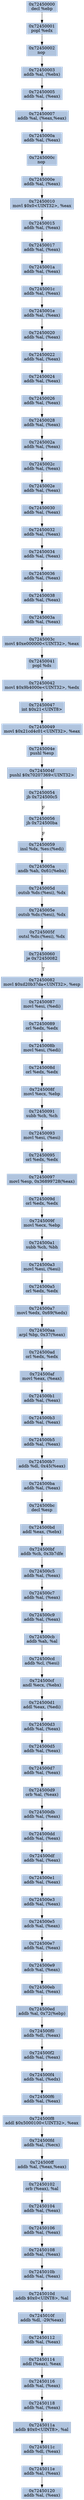 digraph G {
node[shape=rectangle,style=filled,fillcolor=lightsteelblue,color=lightsteelblue]
bgcolor="transparent"
a0x72450000decl_ebp[label="0x72450000\ndecl %ebp"];
a0x72450001popl_edx[label="0x72450001\npopl %edx"];
a0x72450002nop_[label="0x72450002\nnop "];
a0x72450003addb_al_ebx_[label="0x72450003\naddb %al, (%ebx)"];
a0x72450005addb_al_eax_[label="0x72450005\naddb %al, (%eax)"];
a0x72450007addb_al_eaxeax_[label="0x72450007\naddb %al, (%eax,%eax)"];
a0x7245000aaddb_al_eax_[label="0x7245000a\naddb %al, (%eax)"];
a0x7245000cnop_[label="0x7245000c\nnop "];
a0x7245000eaddb_al_eax_[label="0x7245000e\naddb %al, (%eax)"];
a0x72450010movl_0x0UINT32_eax[label="0x72450010\nmovl $0x0<UINT32>, %eax"];
a0x72450015addb_al_eax_[label="0x72450015\naddb %al, (%eax)"];
a0x72450017addb_al_eax_[label="0x72450017\naddb %al, (%eax)"];
a0x7245001aaddb_al_eax_[label="0x7245001a\naddb %al, (%eax)"];
a0x7245001caddb_al_eax_[label="0x7245001c\naddb %al, (%eax)"];
a0x7245001eaddb_al_eax_[label="0x7245001e\naddb %al, (%eax)"];
a0x72450020addb_al_eax_[label="0x72450020\naddb %al, (%eax)"];
a0x72450022addb_al_eax_[label="0x72450022\naddb %al, (%eax)"];
a0x72450024addb_al_eax_[label="0x72450024\naddb %al, (%eax)"];
a0x72450026addb_al_eax_[label="0x72450026\naddb %al, (%eax)"];
a0x72450028addb_al_eax_[label="0x72450028\naddb %al, (%eax)"];
a0x7245002aaddb_al_eax_[label="0x7245002a\naddb %al, (%eax)"];
a0x7245002caddb_al_eax_[label="0x7245002c\naddb %al, (%eax)"];
a0x7245002eaddb_al_eax_[label="0x7245002e\naddb %al, (%eax)"];
a0x72450030addb_al_eax_[label="0x72450030\naddb %al, (%eax)"];
a0x72450032addb_al_eax_[label="0x72450032\naddb %al, (%eax)"];
a0x72450034addb_al_eax_[label="0x72450034\naddb %al, (%eax)"];
a0x72450036addb_al_eax_[label="0x72450036\naddb %al, (%eax)"];
a0x72450038addb_al_eax_[label="0x72450038\naddb %al, (%eax)"];
a0x7245003aaddb_al_eax_[label="0x7245003a\naddb %al, (%eax)"];
a0x7245003cmovl_0xe000000UINT32_eax[label="0x7245003c\nmovl $0xe000000<UINT32>, %eax"];
a0x72450041popl_ds[label="0x72450041\npopl %ds"];
a0x72450042movl_0x9b4000eUINT32_edx[label="0x72450042\nmovl $0x9b4000e<UINT32>, %edx"];
a0x72450047int_0x21UINT8[label="0x72450047\nint $0x21<UINT8>"];
a0x72450049movl_0x21cd4c01UINT32_eax[label="0x72450049\nmovl $0x21cd4c01<UINT32>, %eax"];
a0x7245004epushl_esp[label="0x7245004e\npushl %esp"];
a0x7245004fpushl_0x70207369UINT32[label="0x7245004f\npushl $0x70207369<UINT32>"];
a0x72450054jb_0x724500c5[label="0x72450054\njb 0x724500c5"];
a0x72450056jb_0x724500ba[label="0x72450056\njb 0x724500ba"];
a0x72450059insl_dx_es_edi_[label="0x72450059\ninsl %dx, %es:(%edi)"];
a0x7245005aandb_ah_0x61ebx_[label="0x7245005a\nandb %ah, 0x61(%ebx)"];
a0x7245005doutsb_ds_esi__dx[label="0x7245005d\noutsb %ds:(%esi), %dx"];
a0x7245005eoutsb_ds_esi__dx[label="0x7245005e\noutsb %ds:(%esi), %dx"];
a0x7245005foutsl_ds_esi__dx[label="0x7245005f\noutsl %ds:(%esi), %dx"];
a0x72450060je_0x72450082[label="0x72450060\nje 0x72450082"];
a0x72450082movl_0xd20b37daUINT32_esp[label="0x72450082\nmovl $0xd20b37da<UINT32>, %esp"];
a0x72450087movl_esi_edi_[label="0x72450087\nmovl %esi, (%edi)"];
a0x72450089orl_edx_edx[label="0x72450089\norl %edx, %edx"];
a0x7245008bmovl_esi_edi_[label="0x7245008b\nmovl %esi, (%edi)"];
a0x7245008dorl_edx_edx[label="0x7245008d\norl %edx, %edx"];
a0x7245008fmovl_ecx_ebp[label="0x7245008f\nmovl %ecx, %ebp"];
a0x72450091subb_ch_ch[label="0x72450091\nsubb %ch, %ch"];
a0x72450093movl_esi_esi_[label="0x72450093\nmovl %esi, (%esi)"];
a0x72450095orl_edx_edx[label="0x72450095\norl %edx, %edx"];
a0x72450097movl_esp_0x36899728eax_[label="0x72450097\nmovl %esp, 0x36899728(%eax)"];
a0x7245009dorl_edx_edx[label="0x7245009d\norl %edx, %edx"];
a0x7245009fmovl_ecx_ebp[label="0x7245009f\nmovl %ecx, %ebp"];
a0x724500a1subb_ch_bh[label="0x724500a1\nsubb %ch, %bh"];
a0x724500a3movl_esi_esi_[label="0x724500a3\nmovl %esi, (%esi)"];
a0x724500a5orl_edx_edx[label="0x724500a5\norl %edx, %edx"];
a0x724500a7movl_edx_0x69edx_[label="0x724500a7\nmovl %edx, 0x69(%edx)"];
a0x724500aaarpl_bp_0x37eax_[label="0x724500aa\narpl %bp, 0x37(%eax)"];
a0x724500adorl_edx_edx[label="0x724500ad\norl %edx, %edx"];
a0x724500afmovl_eax_eax_[label="0x724500af\nmovl %eax, (%eax)"];
a0x724500b1addb_al_eax_[label="0x724500b1\naddb %al, (%eax)"];
a0x724500b3addb_al_eax_[label="0x724500b3\naddb %al, (%eax)"];
a0x724500b5addb_al_eax_[label="0x724500b5\naddb %al, (%eax)"];
a0x724500b7addb_dl_0x45eax_[label="0x724500b7\naddb %dl, 0x45(%eax)"];
a0x724500baaddb_al_eax_[label="0x724500ba\naddb %al, (%eax)"];
a0x724500bcdecl_esp[label="0x724500bc\ndecl %esp"];
a0x724500bdaddl_eax_ebx_[label="0x724500bd\naddl %eax, (%ebx)"];
a0x724500bfaddb_ch_0x3b7dfe[label="0x724500bf\naddb %ch, 0x3b7dfe"];
a0x724500c5addb_al_eax_[label="0x724500c5\naddb %al, (%eax)"];
a0x724500c7addb_al_eax_[label="0x724500c7\naddb %al, (%eax)"];
a0x724500c9addb_al_eax_[label="0x724500c9\naddb %al, (%eax)"];
a0x724500cbaddb_ah_al[label="0x724500cb\naddb %ah, %al"];
a0x724500cdaddb_cl_esi_[label="0x724500cd\naddb %cl, (%esi)"];
a0x724500cfandl_ecx_ebx_[label="0x724500cf\nandl %ecx, (%ebx)"];
a0x724500d1addl_eax_edi_[label="0x724500d1\naddl %eax, (%edi)"];
a0x724500d3addb_al_eax_[label="0x724500d3\naddb %al, (%eax)"];
a0x724500d5addb_al_eax_[label="0x724500d5\naddb %al, (%eax)"];
a0x724500d7addb_al_eax_[label="0x724500d7\naddb %al, (%eax)"];
a0x724500d9orb_al_eax_[label="0x724500d9\norb %al, (%eax)"];
a0x724500dbaddb_al_eax_[label="0x724500db\naddb %al, (%eax)"];
a0x724500ddaddb_al_eax_[label="0x724500dd\naddb %al, (%eax)"];
a0x724500dfaddb_al_eax_[label="0x724500df\naddb %al, (%eax)"];
a0x724500e1addb_al_eax_[label="0x724500e1\naddb %al, (%eax)"];
a0x724500e3addb_al_eax_[label="0x724500e3\naddb %al, (%eax)"];
a0x724500e5adcb_al_eax_[label="0x724500e5\nadcb %al, (%eax)"];
a0x724500e7addb_al_eax_[label="0x724500e7\naddb %al, (%eax)"];
a0x724500e9adcb_al_eax_[label="0x724500e9\nadcb %al, (%eax)"];
a0x724500ebaddb_al_eax_[label="0x724500eb\naddb %al, (%eax)"];
a0x724500edaddb_al_0x72ebp_[label="0x724500ed\naddb %al, 0x72(%ebp)"];
a0x724500f0addb_dl_eax_[label="0x724500f0\naddb %dl, (%eax)"];
a0x724500f2addb_al_eax_[label="0x724500f2\naddb %al, (%eax)"];
a0x724500f4addb_al_edx_[label="0x724500f4\naddb %al, (%edx)"];
a0x724500f6addb_al_eax_[label="0x724500f6\naddb %al, (%eax)"];
a0x724500f8addl_0x5000100UINT32_eax[label="0x724500f8\naddl $0x5000100<UINT32>, %eax"];
a0x724500fdaddb_al_ecx_[label="0x724500fd\naddb %al, (%ecx)"];
a0x724500ffaddb_al_eaxeax_[label="0x724500ff\naddb %al, (%eax,%eax)"];
a0x72450102orb_eax__al[label="0x72450102\norb (%eax), %al"];
a0x72450104addb_al_eax_[label="0x72450104\naddb %al, (%eax)"];
a0x72450106addb_al_eax_[label="0x72450106\naddb %al, (%eax)"];
a0x72450108addb_al_eax_[label="0x72450108\naddb %al, (%eax)"];
a0x7245010baddb_al_eax_[label="0x7245010b\naddb %al, (%eax)"];
a0x7245010daddb_0x0UINT8_al[label="0x7245010d\naddb $0x0<UINT8>, %al"];
a0x7245010faddb_dl__29eax_[label="0x7245010f\naddb %dl, -29(%eax)"];
a0x72450112addb_al_eax_[label="0x72450112\naddb %al, (%eax)"];
a0x72450114addl_eax__eax[label="0x72450114\naddl (%eax), %eax"];
a0x72450116addb_al_eax_[label="0x72450116\naddb %al, (%eax)"];
a0x72450118addb_al_eax_[label="0x72450118\naddb %al, (%eax)"];
a0x7245011aaddb_0x0UINT8_al[label="0x7245011a\naddb $0x0<UINT8>, %al"];
a0x7245011caddb_dl_eax_[label="0x7245011c\naddb %dl, (%eax)"];
a0x7245011eaddb_al_eax_[label="0x7245011e\naddb %al, (%eax)"];
a0x72450120addb_al_eax_[label="0x72450120\naddb %al, (%eax)"];
a0x72450000decl_ebp -> a0x72450001popl_edx [color="#000000"];
a0x72450001popl_edx -> a0x72450002nop_ [color="#000000"];
a0x72450002nop_ -> a0x72450003addb_al_ebx_ [color="#000000"];
a0x72450003addb_al_ebx_ -> a0x72450005addb_al_eax_ [color="#000000"];
a0x72450005addb_al_eax_ -> a0x72450007addb_al_eaxeax_ [color="#000000"];
a0x72450007addb_al_eaxeax_ -> a0x7245000aaddb_al_eax_ [color="#000000"];
a0x7245000aaddb_al_eax_ -> a0x7245000cnop_ [color="#000000"];
a0x7245000cnop_ -> a0x7245000eaddb_al_eax_ [color="#000000"];
a0x7245000eaddb_al_eax_ -> a0x72450010movl_0x0UINT32_eax [color="#000000"];
a0x72450010movl_0x0UINT32_eax -> a0x72450015addb_al_eax_ [color="#000000"];
a0x72450015addb_al_eax_ -> a0x72450017addb_al_eax_ [color="#000000"];
a0x72450017addb_al_eax_ -> a0x7245001aaddb_al_eax_ [color="#000000"];
a0x7245001aaddb_al_eax_ -> a0x7245001caddb_al_eax_ [color="#000000"];
a0x7245001caddb_al_eax_ -> a0x7245001eaddb_al_eax_ [color="#000000"];
a0x7245001eaddb_al_eax_ -> a0x72450020addb_al_eax_ [color="#000000"];
a0x72450020addb_al_eax_ -> a0x72450022addb_al_eax_ [color="#000000"];
a0x72450022addb_al_eax_ -> a0x72450024addb_al_eax_ [color="#000000"];
a0x72450024addb_al_eax_ -> a0x72450026addb_al_eax_ [color="#000000"];
a0x72450026addb_al_eax_ -> a0x72450028addb_al_eax_ [color="#000000"];
a0x72450028addb_al_eax_ -> a0x7245002aaddb_al_eax_ [color="#000000"];
a0x7245002aaddb_al_eax_ -> a0x7245002caddb_al_eax_ [color="#000000"];
a0x7245002caddb_al_eax_ -> a0x7245002eaddb_al_eax_ [color="#000000"];
a0x7245002eaddb_al_eax_ -> a0x72450030addb_al_eax_ [color="#000000"];
a0x72450030addb_al_eax_ -> a0x72450032addb_al_eax_ [color="#000000"];
a0x72450032addb_al_eax_ -> a0x72450034addb_al_eax_ [color="#000000"];
a0x72450034addb_al_eax_ -> a0x72450036addb_al_eax_ [color="#000000"];
a0x72450036addb_al_eax_ -> a0x72450038addb_al_eax_ [color="#000000"];
a0x72450038addb_al_eax_ -> a0x7245003aaddb_al_eax_ [color="#000000"];
a0x7245003aaddb_al_eax_ -> a0x7245003cmovl_0xe000000UINT32_eax [color="#000000"];
a0x7245003cmovl_0xe000000UINT32_eax -> a0x72450041popl_ds [color="#000000"];
a0x72450041popl_ds -> a0x72450042movl_0x9b4000eUINT32_edx [color="#000000"];
a0x72450042movl_0x9b4000eUINT32_edx -> a0x72450047int_0x21UINT8 [color="#000000"];
a0x72450047int_0x21UINT8 -> a0x72450049movl_0x21cd4c01UINT32_eax [color="#000000"];
a0x72450049movl_0x21cd4c01UINT32_eax -> a0x7245004epushl_esp [color="#000000"];
a0x7245004epushl_esp -> a0x7245004fpushl_0x70207369UINT32 [color="#000000"];
a0x7245004fpushl_0x70207369UINT32 -> a0x72450054jb_0x724500c5 [color="#000000"];
a0x72450054jb_0x724500c5 -> a0x72450056jb_0x724500ba [color="#000000",label="F"];
a0x72450056jb_0x724500ba -> a0x72450059insl_dx_es_edi_ [color="#000000",label="F"];
a0x72450059insl_dx_es_edi_ -> a0x7245005aandb_ah_0x61ebx_ [color="#000000"];
a0x7245005aandb_ah_0x61ebx_ -> a0x7245005doutsb_ds_esi__dx [color="#000000"];
a0x7245005doutsb_ds_esi__dx -> a0x7245005eoutsb_ds_esi__dx [color="#000000"];
a0x7245005eoutsb_ds_esi__dx -> a0x7245005foutsl_ds_esi__dx [color="#000000"];
a0x7245005foutsl_ds_esi__dx -> a0x72450060je_0x72450082 [color="#000000"];
a0x72450060je_0x72450082 -> a0x72450082movl_0xd20b37daUINT32_esp [color="#000000",label="T"];
a0x72450082movl_0xd20b37daUINT32_esp -> a0x72450087movl_esi_edi_ [color="#000000"];
a0x72450087movl_esi_edi_ -> a0x72450089orl_edx_edx [color="#000000"];
a0x72450089orl_edx_edx -> a0x7245008bmovl_esi_edi_ [color="#000000"];
a0x7245008bmovl_esi_edi_ -> a0x7245008dorl_edx_edx [color="#000000"];
a0x7245008dorl_edx_edx -> a0x7245008fmovl_ecx_ebp [color="#000000"];
a0x7245008fmovl_ecx_ebp -> a0x72450091subb_ch_ch [color="#000000"];
a0x72450091subb_ch_ch -> a0x72450093movl_esi_esi_ [color="#000000"];
a0x72450093movl_esi_esi_ -> a0x72450095orl_edx_edx [color="#000000"];
a0x72450095orl_edx_edx -> a0x72450097movl_esp_0x36899728eax_ [color="#000000"];
a0x72450097movl_esp_0x36899728eax_ -> a0x7245009dorl_edx_edx [color="#000000"];
a0x7245009dorl_edx_edx -> a0x7245009fmovl_ecx_ebp [color="#000000"];
a0x7245009fmovl_ecx_ebp -> a0x724500a1subb_ch_bh [color="#000000"];
a0x724500a1subb_ch_bh -> a0x724500a3movl_esi_esi_ [color="#000000"];
a0x724500a3movl_esi_esi_ -> a0x724500a5orl_edx_edx [color="#000000"];
a0x724500a5orl_edx_edx -> a0x724500a7movl_edx_0x69edx_ [color="#000000"];
a0x724500a7movl_edx_0x69edx_ -> a0x724500aaarpl_bp_0x37eax_ [color="#000000"];
a0x724500aaarpl_bp_0x37eax_ -> a0x724500adorl_edx_edx [color="#000000"];
a0x724500adorl_edx_edx -> a0x724500afmovl_eax_eax_ [color="#000000"];
a0x724500afmovl_eax_eax_ -> a0x724500b1addb_al_eax_ [color="#000000"];
a0x724500b1addb_al_eax_ -> a0x724500b3addb_al_eax_ [color="#000000"];
a0x724500b3addb_al_eax_ -> a0x724500b5addb_al_eax_ [color="#000000"];
a0x724500b5addb_al_eax_ -> a0x724500b7addb_dl_0x45eax_ [color="#000000"];
a0x724500b7addb_dl_0x45eax_ -> a0x724500baaddb_al_eax_ [color="#000000"];
a0x724500baaddb_al_eax_ -> a0x724500bcdecl_esp [color="#000000"];
a0x724500bcdecl_esp -> a0x724500bdaddl_eax_ebx_ [color="#000000"];
a0x724500bdaddl_eax_ebx_ -> a0x724500bfaddb_ch_0x3b7dfe [color="#000000"];
a0x724500bfaddb_ch_0x3b7dfe -> a0x724500c5addb_al_eax_ [color="#000000"];
a0x724500c5addb_al_eax_ -> a0x724500c7addb_al_eax_ [color="#000000"];
a0x724500c7addb_al_eax_ -> a0x724500c9addb_al_eax_ [color="#000000"];
a0x724500c9addb_al_eax_ -> a0x724500cbaddb_ah_al [color="#000000"];
a0x724500cbaddb_ah_al -> a0x724500cdaddb_cl_esi_ [color="#000000"];
a0x724500cdaddb_cl_esi_ -> a0x724500cfandl_ecx_ebx_ [color="#000000"];
a0x724500cfandl_ecx_ebx_ -> a0x724500d1addl_eax_edi_ [color="#000000"];
a0x724500d1addl_eax_edi_ -> a0x724500d3addb_al_eax_ [color="#000000"];
a0x724500d3addb_al_eax_ -> a0x724500d5addb_al_eax_ [color="#000000"];
a0x724500d5addb_al_eax_ -> a0x724500d7addb_al_eax_ [color="#000000"];
a0x724500d7addb_al_eax_ -> a0x724500d9orb_al_eax_ [color="#000000"];
a0x724500d9orb_al_eax_ -> a0x724500dbaddb_al_eax_ [color="#000000"];
a0x724500dbaddb_al_eax_ -> a0x724500ddaddb_al_eax_ [color="#000000"];
a0x724500ddaddb_al_eax_ -> a0x724500dfaddb_al_eax_ [color="#000000"];
a0x724500dfaddb_al_eax_ -> a0x724500e1addb_al_eax_ [color="#000000"];
a0x724500e1addb_al_eax_ -> a0x724500e3addb_al_eax_ [color="#000000"];
a0x724500e3addb_al_eax_ -> a0x724500e5adcb_al_eax_ [color="#000000"];
a0x724500e5adcb_al_eax_ -> a0x724500e7addb_al_eax_ [color="#000000"];
a0x724500e7addb_al_eax_ -> a0x724500e9adcb_al_eax_ [color="#000000"];
a0x724500e9adcb_al_eax_ -> a0x724500ebaddb_al_eax_ [color="#000000"];
a0x724500ebaddb_al_eax_ -> a0x724500edaddb_al_0x72ebp_ [color="#000000"];
a0x724500edaddb_al_0x72ebp_ -> a0x724500f0addb_dl_eax_ [color="#000000"];
a0x724500f0addb_dl_eax_ -> a0x724500f2addb_al_eax_ [color="#000000"];
a0x724500f2addb_al_eax_ -> a0x724500f4addb_al_edx_ [color="#000000"];
a0x724500f4addb_al_edx_ -> a0x724500f6addb_al_eax_ [color="#000000"];
a0x724500f6addb_al_eax_ -> a0x724500f8addl_0x5000100UINT32_eax [color="#000000"];
a0x724500f8addl_0x5000100UINT32_eax -> a0x724500fdaddb_al_ecx_ [color="#000000"];
a0x724500fdaddb_al_ecx_ -> a0x724500ffaddb_al_eaxeax_ [color="#000000"];
a0x724500ffaddb_al_eaxeax_ -> a0x72450102orb_eax__al [color="#000000"];
a0x72450102orb_eax__al -> a0x72450104addb_al_eax_ [color="#000000"];
a0x72450104addb_al_eax_ -> a0x72450106addb_al_eax_ [color="#000000"];
a0x72450106addb_al_eax_ -> a0x72450108addb_al_eax_ [color="#000000"];
a0x72450108addb_al_eax_ -> a0x7245010baddb_al_eax_ [color="#000000"];
a0x7245010baddb_al_eax_ -> a0x7245010daddb_0x0UINT8_al [color="#000000"];
a0x7245010daddb_0x0UINT8_al -> a0x7245010faddb_dl__29eax_ [color="#000000"];
a0x7245010faddb_dl__29eax_ -> a0x72450112addb_al_eax_ [color="#000000"];
a0x72450112addb_al_eax_ -> a0x72450114addl_eax__eax [color="#000000"];
a0x72450114addl_eax__eax -> a0x72450116addb_al_eax_ [color="#000000"];
a0x72450116addb_al_eax_ -> a0x72450118addb_al_eax_ [color="#000000"];
a0x72450118addb_al_eax_ -> a0x7245011aaddb_0x0UINT8_al [color="#000000"];
a0x7245011aaddb_0x0UINT8_al -> a0x7245011caddb_dl_eax_ [color="#000000"];
a0x7245011caddb_dl_eax_ -> a0x7245011eaddb_al_eax_ [color="#000000"];
a0x7245011eaddb_al_eax_ -> a0x72450120addb_al_eax_ [color="#000000"];
}
